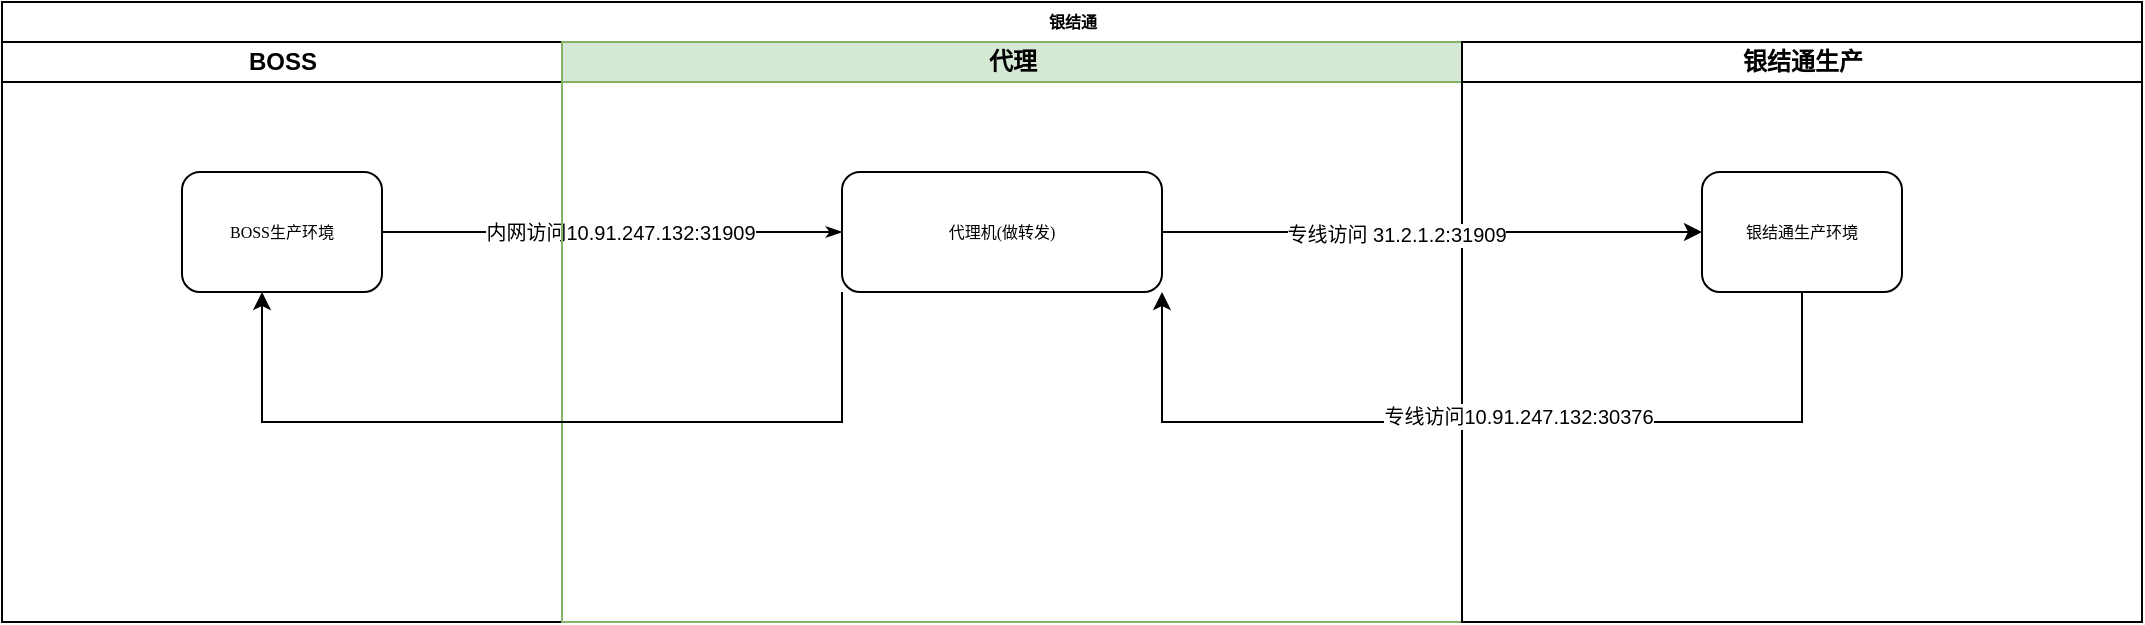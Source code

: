 <mxfile version="20.2.3" type="github">
  <diagram id="QXvOkjMPE5hQhAn8waCr" name="第 1 页">
    <mxGraphModel dx="968" dy="475" grid="1" gridSize="10" guides="1" tooltips="1" connect="1" arrows="1" fold="1" page="1" pageScale="1" pageWidth="827" pageHeight="1169" math="0" shadow="0">
      <root>
        <mxCell id="0" />
        <mxCell id="1" parent="0" />
        <mxCell id="E018yrsxlUpj8Zczrtwk-1" value="银结通" style="swimlane;html=1;childLayout=stackLayout;startSize=20;rounded=0;shadow=0;labelBackgroundColor=none;strokeWidth=1;fontFamily=Verdana;fontSize=8;align=center;" vertex="1" parent="1">
          <mxGeometry x="60" y="70" width="1070" height="310" as="geometry" />
        </mxCell>
        <mxCell id="E018yrsxlUpj8Zczrtwk-2" value="BOSS" style="swimlane;html=1;startSize=20;" vertex="1" parent="E018yrsxlUpj8Zczrtwk-1">
          <mxGeometry y="20" width="280" height="290" as="geometry" />
        </mxCell>
        <mxCell id="E018yrsxlUpj8Zczrtwk-3" value="BOSS生产环境" style="rounded=1;whiteSpace=wrap;html=1;shadow=0;labelBackgroundColor=none;strokeWidth=1;fontFamily=Verdana;fontSize=8;align=center;" vertex="1" parent="E018yrsxlUpj8Zczrtwk-2">
          <mxGeometry x="90" y="65" width="100" height="60" as="geometry" />
        </mxCell>
        <mxCell id="E018yrsxlUpj8Zczrtwk-4" style="edgeStyle=orthogonalEdgeStyle;rounded=1;html=1;labelBackgroundColor=none;startArrow=none;startFill=0;startSize=5;endArrow=classicThin;endFill=1;endSize=5;jettySize=auto;orthogonalLoop=1;strokeWidth=1;fontFamily=Verdana;fontSize=8" edge="1" parent="E018yrsxlUpj8Zczrtwk-1" source="E018yrsxlUpj8Zczrtwk-3" target="E018yrsxlUpj8Zczrtwk-7">
          <mxGeometry relative="1" as="geometry" />
        </mxCell>
        <mxCell id="E018yrsxlUpj8Zczrtwk-5" value="内网访问10.91.247.132:31909" style="edgeLabel;html=1;align=center;verticalAlign=middle;resizable=0;points=[];fontSize=10;" vertex="1" connectable="0" parent="E018yrsxlUpj8Zczrtwk-4">
          <mxGeometry x="0.182" y="1" relative="1" as="geometry">
            <mxPoint x="-17" y="1" as="offset" />
          </mxGeometry>
        </mxCell>
        <mxCell id="E018yrsxlUpj8Zczrtwk-6" value="代理" style="swimlane;html=1;startSize=20;fillColor=#d5e8d4;strokeColor=#82b366;" vertex="1" parent="E018yrsxlUpj8Zczrtwk-1">
          <mxGeometry x="280" y="20" width="450" height="290" as="geometry" />
        </mxCell>
        <mxCell id="E018yrsxlUpj8Zczrtwk-7" value="代理机(做转发)" style="rounded=1;whiteSpace=wrap;html=1;shadow=0;labelBackgroundColor=none;strokeWidth=1;fontFamily=Verdana;fontSize=8;align=center;" vertex="1" parent="E018yrsxlUpj8Zczrtwk-6">
          <mxGeometry x="140" y="65" width="160" height="60" as="geometry" />
        </mxCell>
        <mxCell id="E018yrsxlUpj8Zczrtwk-14" value="" style="endArrow=classic;html=1;rounded=0;exitX=0;exitY=1;exitDx=0;exitDy=0;" edge="1" parent="E018yrsxlUpj8Zczrtwk-6" source="E018yrsxlUpj8Zczrtwk-7">
          <mxGeometry width="50" height="50" relative="1" as="geometry">
            <mxPoint x="210" y="125" as="sourcePoint" />
            <mxPoint x="-150" y="125" as="targetPoint" />
            <Array as="points">
              <mxPoint x="140" y="190" />
              <mxPoint x="-150" y="190" />
            </Array>
          </mxGeometry>
        </mxCell>
        <mxCell id="E018yrsxlUpj8Zczrtwk-9" value="银结通生产" style="swimlane;html=1;startSize=20;" vertex="1" parent="E018yrsxlUpj8Zczrtwk-1">
          <mxGeometry x="730" y="20" width="340" height="290" as="geometry" />
        </mxCell>
        <mxCell id="E018yrsxlUpj8Zczrtwk-10" value="银结通生产环境" style="rounded=1;whiteSpace=wrap;html=1;shadow=0;labelBackgroundColor=none;strokeWidth=1;fontFamily=Verdana;fontSize=8;align=center;" vertex="1" parent="E018yrsxlUpj8Zczrtwk-9">
          <mxGeometry x="120" y="65" width="100" height="60" as="geometry" />
        </mxCell>
        <mxCell id="E018yrsxlUpj8Zczrtwk-11" value="" style="endArrow=classic;html=1;rounded=0;fontSize=10;entryX=0;entryY=0.5;entryDx=0;entryDy=0;exitX=1;exitY=0.5;exitDx=0;exitDy=0;" edge="1" parent="E018yrsxlUpj8Zczrtwk-1" source="E018yrsxlUpj8Zczrtwk-7" target="E018yrsxlUpj8Zczrtwk-10">
          <mxGeometry width="50" height="50" relative="1" as="geometry">
            <mxPoint x="420" y="220" as="sourcePoint" />
            <mxPoint x="470" y="170" as="targetPoint" />
          </mxGeometry>
        </mxCell>
        <mxCell id="E018yrsxlUpj8Zczrtwk-12" value="专线访问 31.2.1.2:31909" style="edgeLabel;html=1;align=center;verticalAlign=middle;resizable=0;points=[];fontSize=10;" vertex="1" connectable="0" parent="E018yrsxlUpj8Zczrtwk-11">
          <mxGeometry x="-0.132" y="-1" relative="1" as="geometry">
            <mxPoint as="offset" />
          </mxGeometry>
        </mxCell>
        <mxCell id="E018yrsxlUpj8Zczrtwk-15" value="" style="endArrow=classic;html=1;rounded=0;entryX=1;entryY=1;entryDx=0;entryDy=0;exitX=0.5;exitY=1;exitDx=0;exitDy=0;" edge="1" parent="E018yrsxlUpj8Zczrtwk-1" source="E018yrsxlUpj8Zczrtwk-10" target="E018yrsxlUpj8Zczrtwk-7">
          <mxGeometry width="50" height="50" relative="1" as="geometry">
            <mxPoint x="440" y="220" as="sourcePoint" />
            <mxPoint x="490" y="170" as="targetPoint" />
            <Array as="points">
              <mxPoint x="900" y="210" />
              <mxPoint x="580" y="210" />
            </Array>
          </mxGeometry>
        </mxCell>
        <mxCell id="E018yrsxlUpj8Zczrtwk-16" value="&lt;span style=&quot;color: rgba(0, 0, 0, 0); font-family: monospace; font-size: 0px; text-align: start; background-color: rgb(248, 249, 250);&quot;&gt;%3CmxGraphModel%3E%3Croot%3E%3CmxCell%20id%3D%220%22%2F%3E%3CmxCell%20id%3D%221%22%20parent%3D%220%22%2F%3E%3CmxCell%20id%3D%222%22%20value%3D%22%E5%86%85%E7%BD%91%E8%AE%BF%E9%97%AE10.91.247.132%3A31909%22%20style%3D%22edgeLabel%3Bhtml%3D1%3Balign%3Dcenter%3BverticalAlign%3Dmiddle%3Bresizable%3D0%3Bpoints%3D%5B%5D%3BfontSize%3D10%3B%22%20vertex%3D%221%22%20connectable%3D%220%22%20parent%3D%221%22%3E%3CmxGeometry%20x%3D%22379%22%20y%3D%22185%22%20as%3D%22geometry%22%2F%3E%3C%2FmxCell%3E%3C%2Froot%3E%3C%2FmxGraphModel%3E&lt;/span&gt;" style="edgeLabel;html=1;align=center;verticalAlign=middle;resizable=0;points=[];" vertex="1" connectable="0" parent="E018yrsxlUpj8Zczrtwk-15">
          <mxGeometry x="-0.087" y="-1" relative="1" as="geometry">
            <mxPoint as="offset" />
          </mxGeometry>
        </mxCell>
        <mxCell id="E018yrsxlUpj8Zczrtwk-17" value="&lt;span style=&quot;font-size: 10px;&quot;&gt;专线访问&lt;/span&gt;&lt;span style=&quot;font-size: 10px;&quot;&gt;10.91.247.132:30376&lt;/span&gt;" style="edgeLabel;html=1;align=center;verticalAlign=middle;resizable=0;points=[];" vertex="1" connectable="0" parent="E018yrsxlUpj8Zczrtwk-15">
          <mxGeometry x="-0.078" y="-3" relative="1" as="geometry">
            <mxPoint as="offset" />
          </mxGeometry>
        </mxCell>
      </root>
    </mxGraphModel>
  </diagram>
</mxfile>
